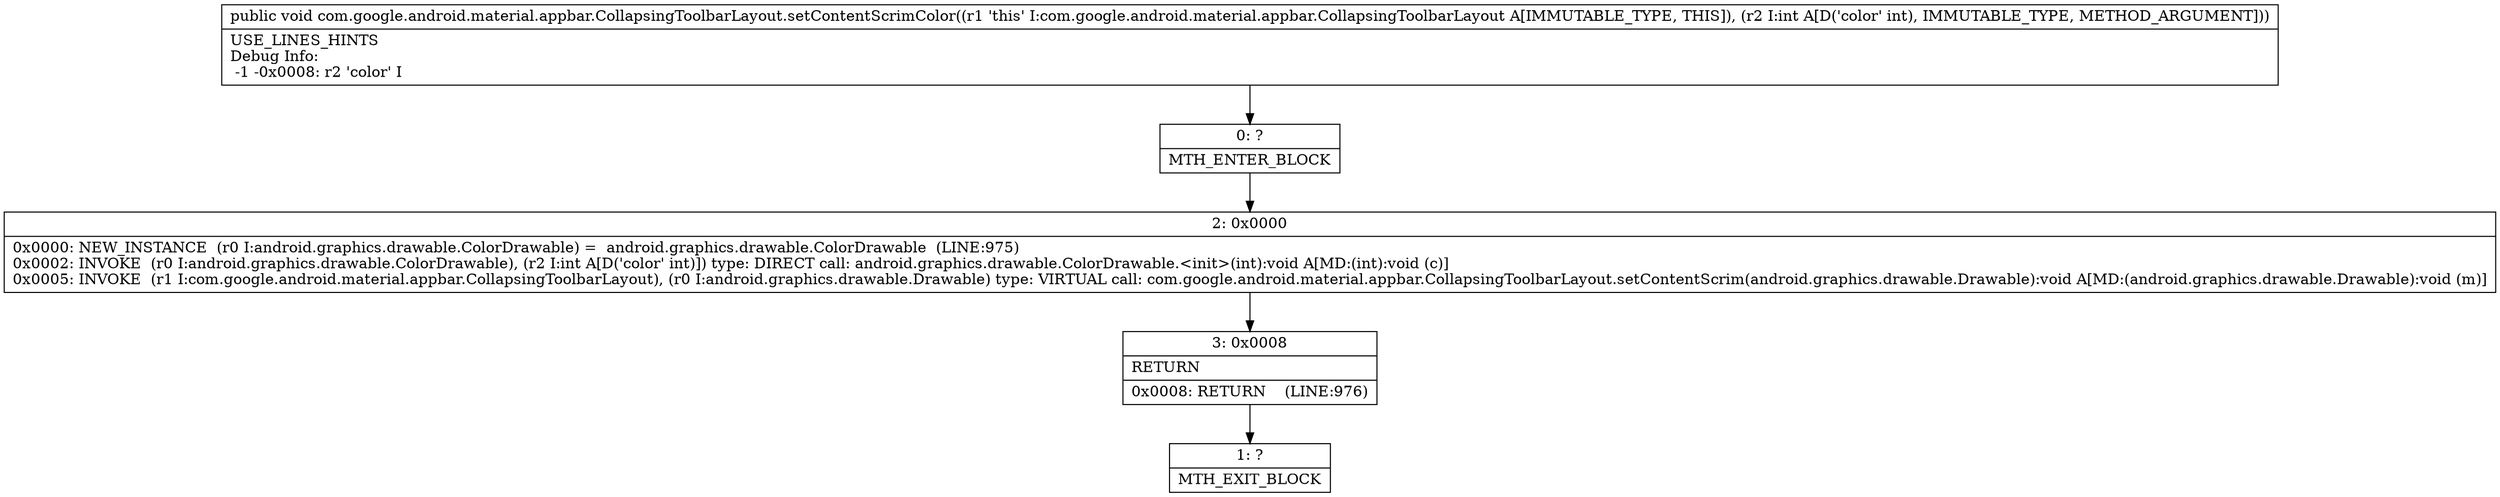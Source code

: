 digraph "CFG forcom.google.android.material.appbar.CollapsingToolbarLayout.setContentScrimColor(I)V" {
Node_0 [shape=record,label="{0\:\ ?|MTH_ENTER_BLOCK\l}"];
Node_2 [shape=record,label="{2\:\ 0x0000|0x0000: NEW_INSTANCE  (r0 I:android.graphics.drawable.ColorDrawable) =  android.graphics.drawable.ColorDrawable  (LINE:975)\l0x0002: INVOKE  (r0 I:android.graphics.drawable.ColorDrawable), (r2 I:int A[D('color' int)]) type: DIRECT call: android.graphics.drawable.ColorDrawable.\<init\>(int):void A[MD:(int):void (c)]\l0x0005: INVOKE  (r1 I:com.google.android.material.appbar.CollapsingToolbarLayout), (r0 I:android.graphics.drawable.Drawable) type: VIRTUAL call: com.google.android.material.appbar.CollapsingToolbarLayout.setContentScrim(android.graphics.drawable.Drawable):void A[MD:(android.graphics.drawable.Drawable):void (m)]\l}"];
Node_3 [shape=record,label="{3\:\ 0x0008|RETURN\l|0x0008: RETURN    (LINE:976)\l}"];
Node_1 [shape=record,label="{1\:\ ?|MTH_EXIT_BLOCK\l}"];
MethodNode[shape=record,label="{public void com.google.android.material.appbar.CollapsingToolbarLayout.setContentScrimColor((r1 'this' I:com.google.android.material.appbar.CollapsingToolbarLayout A[IMMUTABLE_TYPE, THIS]), (r2 I:int A[D('color' int), IMMUTABLE_TYPE, METHOD_ARGUMENT]))  | USE_LINES_HINTS\lDebug Info:\l  \-1 \-0x0008: r2 'color' I\l}"];
MethodNode -> Node_0;Node_0 -> Node_2;
Node_2 -> Node_3;
Node_3 -> Node_1;
}

